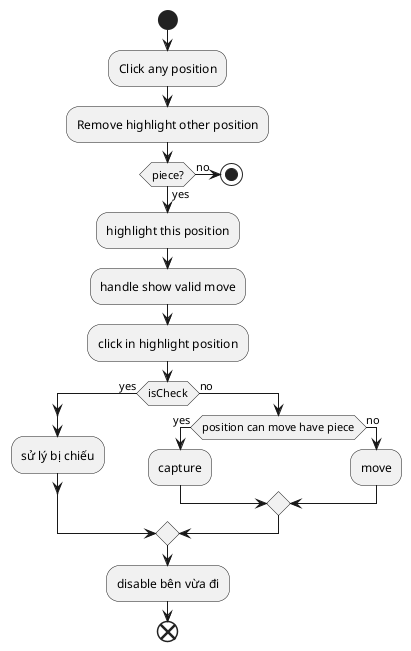 @startuml



start
:Click any position;
:Remove highlight other position;
if(piece?) then (yes)
    :highlight this position;
    :handle show valid move;
else (no)
    stop
endif

:click in highlight position;

if (isCheck) then (yes)
    split
        :sử lý bị chiếu;
    endsplit
else (no)
    if(position can move have piece) then (yes)
        :capture;
    else (no)
        :move;
    endif
endif
:disable bên vừa đi;
end
@enduml
